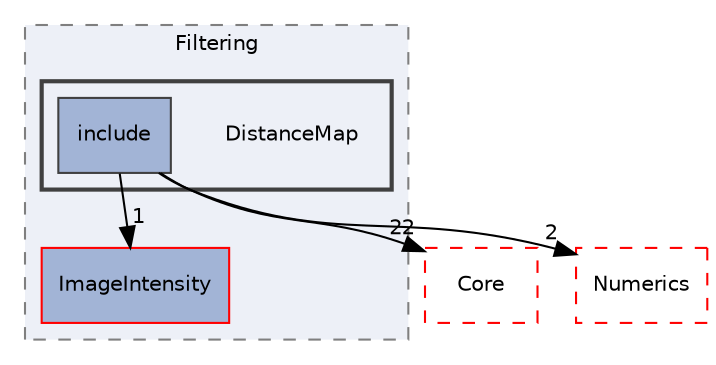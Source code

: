 digraph "DistanceMap"
{
 // LATEX_PDF_SIZE
  edge [fontname="Helvetica",fontsize="10",labelfontname="Helvetica",labelfontsize="10"];
  node [fontname="Helvetica",fontsize="10",shape=record];
  compound=true
  subgraph clusterdir_6724b11ef9ad676a0a0c31463bff1d93 {
    graph [ bgcolor="#edf0f7", pencolor="grey50", style="filled,dashed,", label="Filtering", fontname="Helvetica", fontsize="10", URL="dir_6724b11ef9ad676a0a0c31463bff1d93.html"]
  dir_e3c8cff493d6732ea793322465778d04 [shape=box, label="ImageIntensity", style="filled,", fillcolor="#a2b4d6", color="red", URL="dir_e3c8cff493d6732ea793322465778d04.html"];
  subgraph clusterdir_e5917715f114bb13576474bb735d1b24 {
    graph [ bgcolor="#edf0f7", pencolor="grey25", style="filled,bold,", label="", fontname="Helvetica", fontsize="10", URL="dir_e5917715f114bb13576474bb735d1b24.html"]
    dir_e5917715f114bb13576474bb735d1b24 [shape=plaintext, label="DistanceMap"];
  dir_a58697b3c1edc94632a1fbf57750445b [shape=box, label="include", style="filled,", fillcolor="#a2b4d6", color="grey25", URL="dir_a58697b3c1edc94632a1fbf57750445b.html"];
  }
  }
  dir_cac7f9cecb9aa42a0bd05452dddd8a21 [shape=box, label="Core", style="dashed,", fillcolor="#edf0f7", color="red", URL="dir_cac7f9cecb9aa42a0bd05452dddd8a21.html"];
  dir_57605c80b6a7e87d0adba2f2655cc3cb [shape=box, label="Numerics", style="dashed,", fillcolor="#edf0f7", color="red", URL="dir_57605c80b6a7e87d0adba2f2655cc3cb.html"];
  dir_a58697b3c1edc94632a1fbf57750445b->dir_57605c80b6a7e87d0adba2f2655cc3cb [headlabel="2", labeldistance=1.5 headhref="dir_000084_000210.html"];
  dir_a58697b3c1edc94632a1fbf57750445b->dir_cac7f9cecb9aa42a0bd05452dddd8a21 [headlabel="22", labeldistance=1.5 headhref="dir_000084_000014.html"];
  dir_a58697b3c1edc94632a1fbf57750445b->dir_e3c8cff493d6732ea793322465778d04 [headlabel="1", labeldistance=1.5 headhref="dir_000084_000056.html"];
}
